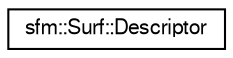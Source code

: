 digraph "Graphical Class Hierarchy"
{
  edge [fontname="FreeSans",fontsize="10",labelfontname="FreeSans",labelfontsize="10"];
  node [fontname="FreeSans",fontsize="10",shape=record];
  rankdir="LR";
  Node0 [label="sfm::Surf::Descriptor",height=0.2,width=0.4,color="black", fillcolor="white", style="filled",URL="$structsfm_1_1_surf_1_1_descriptor.html",tooltip="Representation of a SURF descriptor. "];
}
